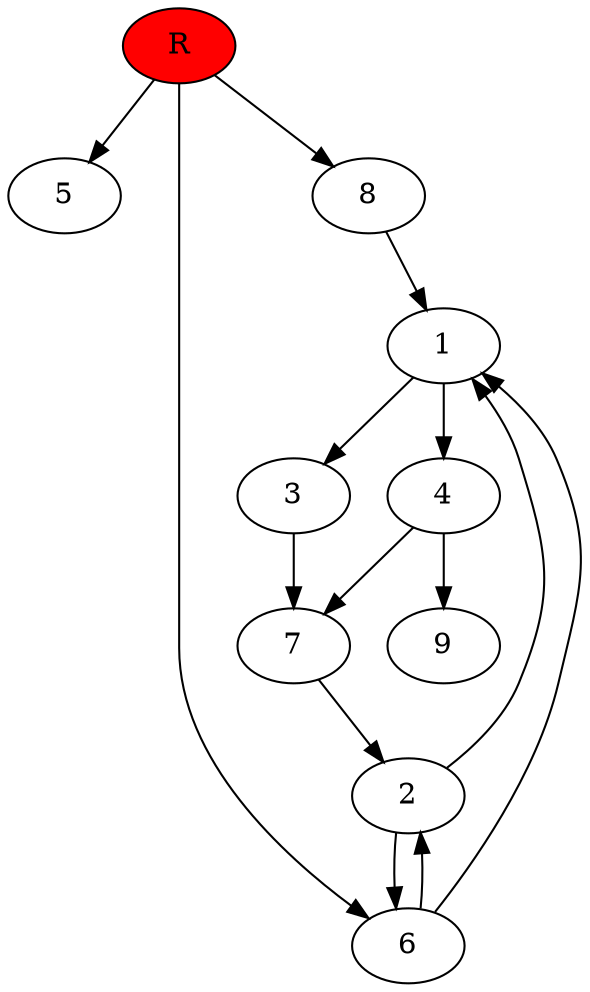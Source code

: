 digraph prb15322 {
	1
	2
	3
	4
	5
	6
	7
	8
	R [fillcolor="#ff0000" style=filled]
	1 -> 3
	1 -> 4
	2 -> 1
	2 -> 6
	3 -> 7
	4 -> 7
	4 -> 9
	6 -> 1
	6 -> 2
	7 -> 2
	8 -> 1
	R -> 5
	R -> 6
	R -> 8
}
